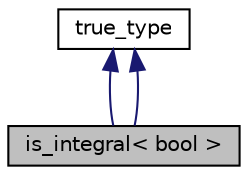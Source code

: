 digraph "is_integral&lt; bool &gt;"
{
  edge [fontname="Helvetica",fontsize="10",labelfontname="Helvetica",labelfontsize="10"];
  node [fontname="Helvetica",fontsize="10",shape=record];
  Node1 [label="is_integral\< bool \>",height=0.2,width=0.4,color="black", fillcolor="grey75", style="filled", fontcolor="black"];
  Node2 -> Node1 [dir="back",color="midnightblue",fontsize="10",style="solid"];
  Node2 [label="true_type",height=0.2,width=0.4,color="black", fillcolor="white", style="filled",URL="$structintegral__constant.html"];
  Node2 -> Node1 [dir="back",color="midnightblue",fontsize="10",style="solid"];
}
